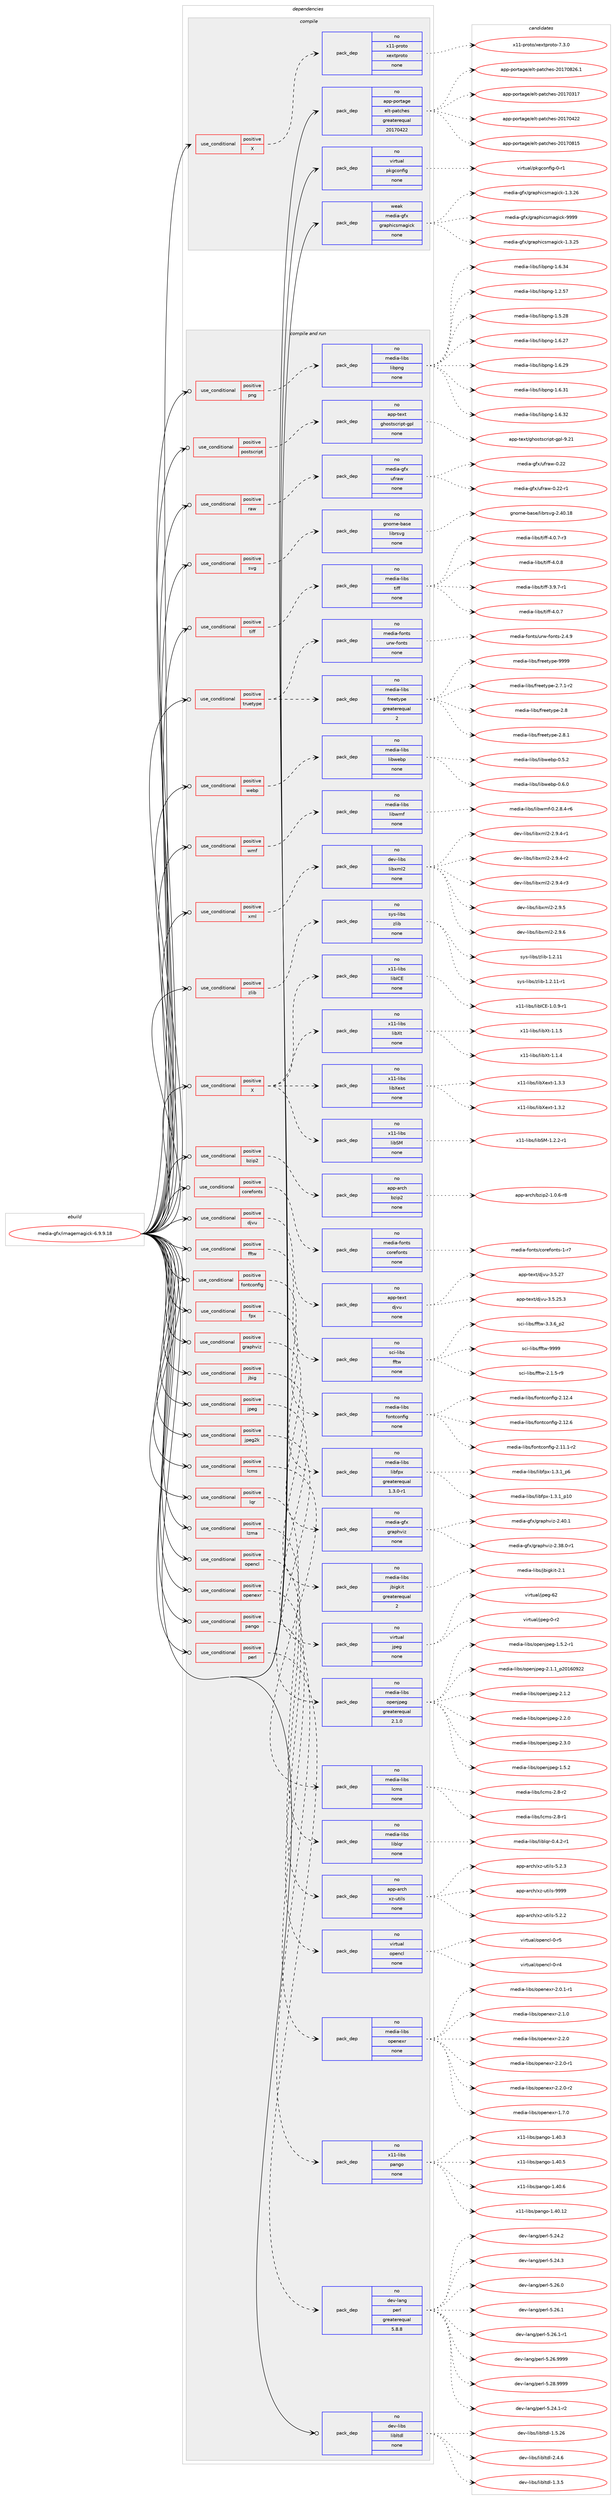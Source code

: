 digraph prolog {

# *************
# Graph options
# *************

newrank=true;
concentrate=true;
compound=true;
graph [rankdir=LR,fontname=Helvetica,fontsize=10,ranksep=1.5];#, ranksep=2.5, nodesep=0.2];
edge  [arrowhead=vee];
node  [fontname=Helvetica,fontsize=10];

# **********
# The ebuild
# **********

subgraph cluster_leftcol {
color=gray;
rank=same;
label=<<i>ebuild</i>>;
id [label="media-gfx/imagemagick-6.9.9.18", color=red, width=4, href="../media-gfx/imagemagick-6.9.9.18.svg"];
}

# ****************
# The dependencies
# ****************

subgraph cluster_midcol {
color=gray;
label=<<i>dependencies</i>>;
subgraph cluster_compile {
fillcolor="#eeeeee";
style=filled;
label=<<i>compile</i>>;
subgraph cond87747 {
dependency354787 [label=<<TABLE BORDER="0" CELLBORDER="1" CELLSPACING="0" CELLPADDING="4"><TR><TD ROWSPAN="3" CELLPADDING="10">use_conditional</TD></TR><TR><TD>positive</TD></TR><TR><TD>X</TD></TR></TABLE>>, shape=none, color=red];
subgraph pack261643 {
dependency354788 [label=<<TABLE BORDER="0" CELLBORDER="1" CELLSPACING="0" CELLPADDING="4" WIDTH="220"><TR><TD ROWSPAN="6" CELLPADDING="30">pack_dep</TD></TR><TR><TD WIDTH="110">no</TD></TR><TR><TD>x11-proto</TD></TR><TR><TD>xextproto</TD></TR><TR><TD>none</TD></TR><TR><TD></TD></TR></TABLE>>, shape=none, color=blue];
}
dependency354787:e -> dependency354788:w [weight=20,style="dashed",arrowhead="vee"];
}
id:e -> dependency354787:w [weight=20,style="solid",arrowhead="vee"];
subgraph pack261644 {
dependency354789 [label=<<TABLE BORDER="0" CELLBORDER="1" CELLSPACING="0" CELLPADDING="4" WIDTH="220"><TR><TD ROWSPAN="6" CELLPADDING="30">pack_dep</TD></TR><TR><TD WIDTH="110">no</TD></TR><TR><TD>app-portage</TD></TR><TR><TD>elt-patches</TD></TR><TR><TD>greaterequal</TD></TR><TR><TD>20170422</TD></TR></TABLE>>, shape=none, color=blue];
}
id:e -> dependency354789:w [weight=20,style="solid",arrowhead="vee"];
subgraph pack261645 {
dependency354790 [label=<<TABLE BORDER="0" CELLBORDER="1" CELLSPACING="0" CELLPADDING="4" WIDTH="220"><TR><TD ROWSPAN="6" CELLPADDING="30">pack_dep</TD></TR><TR><TD WIDTH="110">no</TD></TR><TR><TD>virtual</TD></TR><TR><TD>pkgconfig</TD></TR><TR><TD>none</TD></TR><TR><TD></TD></TR></TABLE>>, shape=none, color=blue];
}
id:e -> dependency354790:w [weight=20,style="solid",arrowhead="vee"];
subgraph pack261646 {
dependency354791 [label=<<TABLE BORDER="0" CELLBORDER="1" CELLSPACING="0" CELLPADDING="4" WIDTH="220"><TR><TD ROWSPAN="6" CELLPADDING="30">pack_dep</TD></TR><TR><TD WIDTH="110">weak</TD></TR><TR><TD>media-gfx</TD></TR><TR><TD>graphicsmagick</TD></TR><TR><TD>none</TD></TR><TR><TD></TD></TR></TABLE>>, shape=none, color=blue];
}
id:e -> dependency354791:w [weight=20,style="solid",arrowhead="vee"];
}
subgraph cluster_compileandrun {
fillcolor="#eeeeee";
style=filled;
label=<<i>compile and run</i>>;
subgraph cond87748 {
dependency354792 [label=<<TABLE BORDER="0" CELLBORDER="1" CELLSPACING="0" CELLPADDING="4"><TR><TD ROWSPAN="3" CELLPADDING="10">use_conditional</TD></TR><TR><TD>positive</TD></TR><TR><TD>X</TD></TR></TABLE>>, shape=none, color=red];
subgraph pack261647 {
dependency354793 [label=<<TABLE BORDER="0" CELLBORDER="1" CELLSPACING="0" CELLPADDING="4" WIDTH="220"><TR><TD ROWSPAN="6" CELLPADDING="30">pack_dep</TD></TR><TR><TD WIDTH="110">no</TD></TR><TR><TD>x11-libs</TD></TR><TR><TD>libICE</TD></TR><TR><TD>none</TD></TR><TR><TD></TD></TR></TABLE>>, shape=none, color=blue];
}
dependency354792:e -> dependency354793:w [weight=20,style="dashed",arrowhead="vee"];
subgraph pack261648 {
dependency354794 [label=<<TABLE BORDER="0" CELLBORDER="1" CELLSPACING="0" CELLPADDING="4" WIDTH="220"><TR><TD ROWSPAN="6" CELLPADDING="30">pack_dep</TD></TR><TR><TD WIDTH="110">no</TD></TR><TR><TD>x11-libs</TD></TR><TR><TD>libSM</TD></TR><TR><TD>none</TD></TR><TR><TD></TD></TR></TABLE>>, shape=none, color=blue];
}
dependency354792:e -> dependency354794:w [weight=20,style="dashed",arrowhead="vee"];
subgraph pack261649 {
dependency354795 [label=<<TABLE BORDER="0" CELLBORDER="1" CELLSPACING="0" CELLPADDING="4" WIDTH="220"><TR><TD ROWSPAN="6" CELLPADDING="30">pack_dep</TD></TR><TR><TD WIDTH="110">no</TD></TR><TR><TD>x11-libs</TD></TR><TR><TD>libXext</TD></TR><TR><TD>none</TD></TR><TR><TD></TD></TR></TABLE>>, shape=none, color=blue];
}
dependency354792:e -> dependency354795:w [weight=20,style="dashed",arrowhead="vee"];
subgraph pack261650 {
dependency354796 [label=<<TABLE BORDER="0" CELLBORDER="1" CELLSPACING="0" CELLPADDING="4" WIDTH="220"><TR><TD ROWSPAN="6" CELLPADDING="30">pack_dep</TD></TR><TR><TD WIDTH="110">no</TD></TR><TR><TD>x11-libs</TD></TR><TR><TD>libXt</TD></TR><TR><TD>none</TD></TR><TR><TD></TD></TR></TABLE>>, shape=none, color=blue];
}
dependency354792:e -> dependency354796:w [weight=20,style="dashed",arrowhead="vee"];
}
id:e -> dependency354792:w [weight=20,style="solid",arrowhead="odotvee"];
subgraph cond87749 {
dependency354797 [label=<<TABLE BORDER="0" CELLBORDER="1" CELLSPACING="0" CELLPADDING="4"><TR><TD ROWSPAN="3" CELLPADDING="10">use_conditional</TD></TR><TR><TD>positive</TD></TR><TR><TD>bzip2</TD></TR></TABLE>>, shape=none, color=red];
subgraph pack261651 {
dependency354798 [label=<<TABLE BORDER="0" CELLBORDER="1" CELLSPACING="0" CELLPADDING="4" WIDTH="220"><TR><TD ROWSPAN="6" CELLPADDING="30">pack_dep</TD></TR><TR><TD WIDTH="110">no</TD></TR><TR><TD>app-arch</TD></TR><TR><TD>bzip2</TD></TR><TR><TD>none</TD></TR><TR><TD></TD></TR></TABLE>>, shape=none, color=blue];
}
dependency354797:e -> dependency354798:w [weight=20,style="dashed",arrowhead="vee"];
}
id:e -> dependency354797:w [weight=20,style="solid",arrowhead="odotvee"];
subgraph cond87750 {
dependency354799 [label=<<TABLE BORDER="0" CELLBORDER="1" CELLSPACING="0" CELLPADDING="4"><TR><TD ROWSPAN="3" CELLPADDING="10">use_conditional</TD></TR><TR><TD>positive</TD></TR><TR><TD>corefonts</TD></TR></TABLE>>, shape=none, color=red];
subgraph pack261652 {
dependency354800 [label=<<TABLE BORDER="0" CELLBORDER="1" CELLSPACING="0" CELLPADDING="4" WIDTH="220"><TR><TD ROWSPAN="6" CELLPADDING="30">pack_dep</TD></TR><TR><TD WIDTH="110">no</TD></TR><TR><TD>media-fonts</TD></TR><TR><TD>corefonts</TD></TR><TR><TD>none</TD></TR><TR><TD></TD></TR></TABLE>>, shape=none, color=blue];
}
dependency354799:e -> dependency354800:w [weight=20,style="dashed",arrowhead="vee"];
}
id:e -> dependency354799:w [weight=20,style="solid",arrowhead="odotvee"];
subgraph cond87751 {
dependency354801 [label=<<TABLE BORDER="0" CELLBORDER="1" CELLSPACING="0" CELLPADDING="4"><TR><TD ROWSPAN="3" CELLPADDING="10">use_conditional</TD></TR><TR><TD>positive</TD></TR><TR><TD>djvu</TD></TR></TABLE>>, shape=none, color=red];
subgraph pack261653 {
dependency354802 [label=<<TABLE BORDER="0" CELLBORDER="1" CELLSPACING="0" CELLPADDING="4" WIDTH="220"><TR><TD ROWSPAN="6" CELLPADDING="30">pack_dep</TD></TR><TR><TD WIDTH="110">no</TD></TR><TR><TD>app-text</TD></TR><TR><TD>djvu</TD></TR><TR><TD>none</TD></TR><TR><TD></TD></TR></TABLE>>, shape=none, color=blue];
}
dependency354801:e -> dependency354802:w [weight=20,style="dashed",arrowhead="vee"];
}
id:e -> dependency354801:w [weight=20,style="solid",arrowhead="odotvee"];
subgraph cond87752 {
dependency354803 [label=<<TABLE BORDER="0" CELLBORDER="1" CELLSPACING="0" CELLPADDING="4"><TR><TD ROWSPAN="3" CELLPADDING="10">use_conditional</TD></TR><TR><TD>positive</TD></TR><TR><TD>fftw</TD></TR></TABLE>>, shape=none, color=red];
subgraph pack261654 {
dependency354804 [label=<<TABLE BORDER="0" CELLBORDER="1" CELLSPACING="0" CELLPADDING="4" WIDTH="220"><TR><TD ROWSPAN="6" CELLPADDING="30">pack_dep</TD></TR><TR><TD WIDTH="110">no</TD></TR><TR><TD>sci-libs</TD></TR><TR><TD>fftw</TD></TR><TR><TD>none</TD></TR><TR><TD></TD></TR></TABLE>>, shape=none, color=blue];
}
dependency354803:e -> dependency354804:w [weight=20,style="dashed",arrowhead="vee"];
}
id:e -> dependency354803:w [weight=20,style="solid",arrowhead="odotvee"];
subgraph cond87753 {
dependency354805 [label=<<TABLE BORDER="0" CELLBORDER="1" CELLSPACING="0" CELLPADDING="4"><TR><TD ROWSPAN="3" CELLPADDING="10">use_conditional</TD></TR><TR><TD>positive</TD></TR><TR><TD>fontconfig</TD></TR></TABLE>>, shape=none, color=red];
subgraph pack261655 {
dependency354806 [label=<<TABLE BORDER="0" CELLBORDER="1" CELLSPACING="0" CELLPADDING="4" WIDTH="220"><TR><TD ROWSPAN="6" CELLPADDING="30">pack_dep</TD></TR><TR><TD WIDTH="110">no</TD></TR><TR><TD>media-libs</TD></TR><TR><TD>fontconfig</TD></TR><TR><TD>none</TD></TR><TR><TD></TD></TR></TABLE>>, shape=none, color=blue];
}
dependency354805:e -> dependency354806:w [weight=20,style="dashed",arrowhead="vee"];
}
id:e -> dependency354805:w [weight=20,style="solid",arrowhead="odotvee"];
subgraph cond87754 {
dependency354807 [label=<<TABLE BORDER="0" CELLBORDER="1" CELLSPACING="0" CELLPADDING="4"><TR><TD ROWSPAN="3" CELLPADDING="10">use_conditional</TD></TR><TR><TD>positive</TD></TR><TR><TD>fpx</TD></TR></TABLE>>, shape=none, color=red];
subgraph pack261656 {
dependency354808 [label=<<TABLE BORDER="0" CELLBORDER="1" CELLSPACING="0" CELLPADDING="4" WIDTH="220"><TR><TD ROWSPAN="6" CELLPADDING="30">pack_dep</TD></TR><TR><TD WIDTH="110">no</TD></TR><TR><TD>media-libs</TD></TR><TR><TD>libfpx</TD></TR><TR><TD>greaterequal</TD></TR><TR><TD>1.3.0-r1</TD></TR></TABLE>>, shape=none, color=blue];
}
dependency354807:e -> dependency354808:w [weight=20,style="dashed",arrowhead="vee"];
}
id:e -> dependency354807:w [weight=20,style="solid",arrowhead="odotvee"];
subgraph cond87755 {
dependency354809 [label=<<TABLE BORDER="0" CELLBORDER="1" CELLSPACING="0" CELLPADDING="4"><TR><TD ROWSPAN="3" CELLPADDING="10">use_conditional</TD></TR><TR><TD>positive</TD></TR><TR><TD>graphviz</TD></TR></TABLE>>, shape=none, color=red];
subgraph pack261657 {
dependency354810 [label=<<TABLE BORDER="0" CELLBORDER="1" CELLSPACING="0" CELLPADDING="4" WIDTH="220"><TR><TD ROWSPAN="6" CELLPADDING="30">pack_dep</TD></TR><TR><TD WIDTH="110">no</TD></TR><TR><TD>media-gfx</TD></TR><TR><TD>graphviz</TD></TR><TR><TD>none</TD></TR><TR><TD></TD></TR></TABLE>>, shape=none, color=blue];
}
dependency354809:e -> dependency354810:w [weight=20,style="dashed",arrowhead="vee"];
}
id:e -> dependency354809:w [weight=20,style="solid",arrowhead="odotvee"];
subgraph cond87756 {
dependency354811 [label=<<TABLE BORDER="0" CELLBORDER="1" CELLSPACING="0" CELLPADDING="4"><TR><TD ROWSPAN="3" CELLPADDING="10">use_conditional</TD></TR><TR><TD>positive</TD></TR><TR><TD>jbig</TD></TR></TABLE>>, shape=none, color=red];
subgraph pack261658 {
dependency354812 [label=<<TABLE BORDER="0" CELLBORDER="1" CELLSPACING="0" CELLPADDING="4" WIDTH="220"><TR><TD ROWSPAN="6" CELLPADDING="30">pack_dep</TD></TR><TR><TD WIDTH="110">no</TD></TR><TR><TD>media-libs</TD></TR><TR><TD>jbigkit</TD></TR><TR><TD>greaterequal</TD></TR><TR><TD>2</TD></TR></TABLE>>, shape=none, color=blue];
}
dependency354811:e -> dependency354812:w [weight=20,style="dashed",arrowhead="vee"];
}
id:e -> dependency354811:w [weight=20,style="solid",arrowhead="odotvee"];
subgraph cond87757 {
dependency354813 [label=<<TABLE BORDER="0" CELLBORDER="1" CELLSPACING="0" CELLPADDING="4"><TR><TD ROWSPAN="3" CELLPADDING="10">use_conditional</TD></TR><TR><TD>positive</TD></TR><TR><TD>jpeg</TD></TR></TABLE>>, shape=none, color=red];
subgraph pack261659 {
dependency354814 [label=<<TABLE BORDER="0" CELLBORDER="1" CELLSPACING="0" CELLPADDING="4" WIDTH="220"><TR><TD ROWSPAN="6" CELLPADDING="30">pack_dep</TD></TR><TR><TD WIDTH="110">no</TD></TR><TR><TD>virtual</TD></TR><TR><TD>jpeg</TD></TR><TR><TD>none</TD></TR><TR><TD></TD></TR></TABLE>>, shape=none, color=blue];
}
dependency354813:e -> dependency354814:w [weight=20,style="dashed",arrowhead="vee"];
}
id:e -> dependency354813:w [weight=20,style="solid",arrowhead="odotvee"];
subgraph cond87758 {
dependency354815 [label=<<TABLE BORDER="0" CELLBORDER="1" CELLSPACING="0" CELLPADDING="4"><TR><TD ROWSPAN="3" CELLPADDING="10">use_conditional</TD></TR><TR><TD>positive</TD></TR><TR><TD>jpeg2k</TD></TR></TABLE>>, shape=none, color=red];
subgraph pack261660 {
dependency354816 [label=<<TABLE BORDER="0" CELLBORDER="1" CELLSPACING="0" CELLPADDING="4" WIDTH="220"><TR><TD ROWSPAN="6" CELLPADDING="30">pack_dep</TD></TR><TR><TD WIDTH="110">no</TD></TR><TR><TD>media-libs</TD></TR><TR><TD>openjpeg</TD></TR><TR><TD>greaterequal</TD></TR><TR><TD>2.1.0</TD></TR></TABLE>>, shape=none, color=blue];
}
dependency354815:e -> dependency354816:w [weight=20,style="dashed",arrowhead="vee"];
}
id:e -> dependency354815:w [weight=20,style="solid",arrowhead="odotvee"];
subgraph cond87759 {
dependency354817 [label=<<TABLE BORDER="0" CELLBORDER="1" CELLSPACING="0" CELLPADDING="4"><TR><TD ROWSPAN="3" CELLPADDING="10">use_conditional</TD></TR><TR><TD>positive</TD></TR><TR><TD>lcms</TD></TR></TABLE>>, shape=none, color=red];
subgraph pack261661 {
dependency354818 [label=<<TABLE BORDER="0" CELLBORDER="1" CELLSPACING="0" CELLPADDING="4" WIDTH="220"><TR><TD ROWSPAN="6" CELLPADDING="30">pack_dep</TD></TR><TR><TD WIDTH="110">no</TD></TR><TR><TD>media-libs</TD></TR><TR><TD>lcms</TD></TR><TR><TD>none</TD></TR><TR><TD></TD></TR></TABLE>>, shape=none, color=blue];
}
dependency354817:e -> dependency354818:w [weight=20,style="dashed",arrowhead="vee"];
}
id:e -> dependency354817:w [weight=20,style="solid",arrowhead="odotvee"];
subgraph cond87760 {
dependency354819 [label=<<TABLE BORDER="0" CELLBORDER="1" CELLSPACING="0" CELLPADDING="4"><TR><TD ROWSPAN="3" CELLPADDING="10">use_conditional</TD></TR><TR><TD>positive</TD></TR><TR><TD>lqr</TD></TR></TABLE>>, shape=none, color=red];
subgraph pack261662 {
dependency354820 [label=<<TABLE BORDER="0" CELLBORDER="1" CELLSPACING="0" CELLPADDING="4" WIDTH="220"><TR><TD ROWSPAN="6" CELLPADDING="30">pack_dep</TD></TR><TR><TD WIDTH="110">no</TD></TR><TR><TD>media-libs</TD></TR><TR><TD>liblqr</TD></TR><TR><TD>none</TD></TR><TR><TD></TD></TR></TABLE>>, shape=none, color=blue];
}
dependency354819:e -> dependency354820:w [weight=20,style="dashed",arrowhead="vee"];
}
id:e -> dependency354819:w [weight=20,style="solid",arrowhead="odotvee"];
subgraph cond87761 {
dependency354821 [label=<<TABLE BORDER="0" CELLBORDER="1" CELLSPACING="0" CELLPADDING="4"><TR><TD ROWSPAN="3" CELLPADDING="10">use_conditional</TD></TR><TR><TD>positive</TD></TR><TR><TD>lzma</TD></TR></TABLE>>, shape=none, color=red];
subgraph pack261663 {
dependency354822 [label=<<TABLE BORDER="0" CELLBORDER="1" CELLSPACING="0" CELLPADDING="4" WIDTH="220"><TR><TD ROWSPAN="6" CELLPADDING="30">pack_dep</TD></TR><TR><TD WIDTH="110">no</TD></TR><TR><TD>app-arch</TD></TR><TR><TD>xz-utils</TD></TR><TR><TD>none</TD></TR><TR><TD></TD></TR></TABLE>>, shape=none, color=blue];
}
dependency354821:e -> dependency354822:w [weight=20,style="dashed",arrowhead="vee"];
}
id:e -> dependency354821:w [weight=20,style="solid",arrowhead="odotvee"];
subgraph cond87762 {
dependency354823 [label=<<TABLE BORDER="0" CELLBORDER="1" CELLSPACING="0" CELLPADDING="4"><TR><TD ROWSPAN="3" CELLPADDING="10">use_conditional</TD></TR><TR><TD>positive</TD></TR><TR><TD>opencl</TD></TR></TABLE>>, shape=none, color=red];
subgraph pack261664 {
dependency354824 [label=<<TABLE BORDER="0" CELLBORDER="1" CELLSPACING="0" CELLPADDING="4" WIDTH="220"><TR><TD ROWSPAN="6" CELLPADDING="30">pack_dep</TD></TR><TR><TD WIDTH="110">no</TD></TR><TR><TD>virtual</TD></TR><TR><TD>opencl</TD></TR><TR><TD>none</TD></TR><TR><TD></TD></TR></TABLE>>, shape=none, color=blue];
}
dependency354823:e -> dependency354824:w [weight=20,style="dashed",arrowhead="vee"];
}
id:e -> dependency354823:w [weight=20,style="solid",arrowhead="odotvee"];
subgraph cond87763 {
dependency354825 [label=<<TABLE BORDER="0" CELLBORDER="1" CELLSPACING="0" CELLPADDING="4"><TR><TD ROWSPAN="3" CELLPADDING="10">use_conditional</TD></TR><TR><TD>positive</TD></TR><TR><TD>openexr</TD></TR></TABLE>>, shape=none, color=red];
subgraph pack261665 {
dependency354826 [label=<<TABLE BORDER="0" CELLBORDER="1" CELLSPACING="0" CELLPADDING="4" WIDTH="220"><TR><TD ROWSPAN="6" CELLPADDING="30">pack_dep</TD></TR><TR><TD WIDTH="110">no</TD></TR><TR><TD>media-libs</TD></TR><TR><TD>openexr</TD></TR><TR><TD>none</TD></TR><TR><TD></TD></TR></TABLE>>, shape=none, color=blue];
}
dependency354825:e -> dependency354826:w [weight=20,style="dashed",arrowhead="vee"];
}
id:e -> dependency354825:w [weight=20,style="solid",arrowhead="odotvee"];
subgraph cond87764 {
dependency354827 [label=<<TABLE BORDER="0" CELLBORDER="1" CELLSPACING="0" CELLPADDING="4"><TR><TD ROWSPAN="3" CELLPADDING="10">use_conditional</TD></TR><TR><TD>positive</TD></TR><TR><TD>pango</TD></TR></TABLE>>, shape=none, color=red];
subgraph pack261666 {
dependency354828 [label=<<TABLE BORDER="0" CELLBORDER="1" CELLSPACING="0" CELLPADDING="4" WIDTH="220"><TR><TD ROWSPAN="6" CELLPADDING="30">pack_dep</TD></TR><TR><TD WIDTH="110">no</TD></TR><TR><TD>x11-libs</TD></TR><TR><TD>pango</TD></TR><TR><TD>none</TD></TR><TR><TD></TD></TR></TABLE>>, shape=none, color=blue];
}
dependency354827:e -> dependency354828:w [weight=20,style="dashed",arrowhead="vee"];
}
id:e -> dependency354827:w [weight=20,style="solid",arrowhead="odotvee"];
subgraph cond87765 {
dependency354829 [label=<<TABLE BORDER="0" CELLBORDER="1" CELLSPACING="0" CELLPADDING="4"><TR><TD ROWSPAN="3" CELLPADDING="10">use_conditional</TD></TR><TR><TD>positive</TD></TR><TR><TD>perl</TD></TR></TABLE>>, shape=none, color=red];
subgraph pack261667 {
dependency354830 [label=<<TABLE BORDER="0" CELLBORDER="1" CELLSPACING="0" CELLPADDING="4" WIDTH="220"><TR><TD ROWSPAN="6" CELLPADDING="30">pack_dep</TD></TR><TR><TD WIDTH="110">no</TD></TR><TR><TD>dev-lang</TD></TR><TR><TD>perl</TD></TR><TR><TD>greaterequal</TD></TR><TR><TD>5.8.8</TD></TR></TABLE>>, shape=none, color=blue];
}
dependency354829:e -> dependency354830:w [weight=20,style="dashed",arrowhead="vee"];
}
id:e -> dependency354829:w [weight=20,style="solid",arrowhead="odotvee"];
subgraph cond87766 {
dependency354831 [label=<<TABLE BORDER="0" CELLBORDER="1" CELLSPACING="0" CELLPADDING="4"><TR><TD ROWSPAN="3" CELLPADDING="10">use_conditional</TD></TR><TR><TD>positive</TD></TR><TR><TD>png</TD></TR></TABLE>>, shape=none, color=red];
subgraph pack261668 {
dependency354832 [label=<<TABLE BORDER="0" CELLBORDER="1" CELLSPACING="0" CELLPADDING="4" WIDTH="220"><TR><TD ROWSPAN="6" CELLPADDING="30">pack_dep</TD></TR><TR><TD WIDTH="110">no</TD></TR><TR><TD>media-libs</TD></TR><TR><TD>libpng</TD></TR><TR><TD>none</TD></TR><TR><TD></TD></TR></TABLE>>, shape=none, color=blue];
}
dependency354831:e -> dependency354832:w [weight=20,style="dashed",arrowhead="vee"];
}
id:e -> dependency354831:w [weight=20,style="solid",arrowhead="odotvee"];
subgraph cond87767 {
dependency354833 [label=<<TABLE BORDER="0" CELLBORDER="1" CELLSPACING="0" CELLPADDING="4"><TR><TD ROWSPAN="3" CELLPADDING="10">use_conditional</TD></TR><TR><TD>positive</TD></TR><TR><TD>postscript</TD></TR></TABLE>>, shape=none, color=red];
subgraph pack261669 {
dependency354834 [label=<<TABLE BORDER="0" CELLBORDER="1" CELLSPACING="0" CELLPADDING="4" WIDTH="220"><TR><TD ROWSPAN="6" CELLPADDING="30">pack_dep</TD></TR><TR><TD WIDTH="110">no</TD></TR><TR><TD>app-text</TD></TR><TR><TD>ghostscript-gpl</TD></TR><TR><TD>none</TD></TR><TR><TD></TD></TR></TABLE>>, shape=none, color=blue];
}
dependency354833:e -> dependency354834:w [weight=20,style="dashed",arrowhead="vee"];
}
id:e -> dependency354833:w [weight=20,style="solid",arrowhead="odotvee"];
subgraph cond87768 {
dependency354835 [label=<<TABLE BORDER="0" CELLBORDER="1" CELLSPACING="0" CELLPADDING="4"><TR><TD ROWSPAN="3" CELLPADDING="10">use_conditional</TD></TR><TR><TD>positive</TD></TR><TR><TD>raw</TD></TR></TABLE>>, shape=none, color=red];
subgraph pack261670 {
dependency354836 [label=<<TABLE BORDER="0" CELLBORDER="1" CELLSPACING="0" CELLPADDING="4" WIDTH="220"><TR><TD ROWSPAN="6" CELLPADDING="30">pack_dep</TD></TR><TR><TD WIDTH="110">no</TD></TR><TR><TD>media-gfx</TD></TR><TR><TD>ufraw</TD></TR><TR><TD>none</TD></TR><TR><TD></TD></TR></TABLE>>, shape=none, color=blue];
}
dependency354835:e -> dependency354836:w [weight=20,style="dashed",arrowhead="vee"];
}
id:e -> dependency354835:w [weight=20,style="solid",arrowhead="odotvee"];
subgraph cond87769 {
dependency354837 [label=<<TABLE BORDER="0" CELLBORDER="1" CELLSPACING="0" CELLPADDING="4"><TR><TD ROWSPAN="3" CELLPADDING="10">use_conditional</TD></TR><TR><TD>positive</TD></TR><TR><TD>svg</TD></TR></TABLE>>, shape=none, color=red];
subgraph pack261671 {
dependency354838 [label=<<TABLE BORDER="0" CELLBORDER="1" CELLSPACING="0" CELLPADDING="4" WIDTH="220"><TR><TD ROWSPAN="6" CELLPADDING="30">pack_dep</TD></TR><TR><TD WIDTH="110">no</TD></TR><TR><TD>gnome-base</TD></TR><TR><TD>librsvg</TD></TR><TR><TD>none</TD></TR><TR><TD></TD></TR></TABLE>>, shape=none, color=blue];
}
dependency354837:e -> dependency354838:w [weight=20,style="dashed",arrowhead="vee"];
}
id:e -> dependency354837:w [weight=20,style="solid",arrowhead="odotvee"];
subgraph cond87770 {
dependency354839 [label=<<TABLE BORDER="0" CELLBORDER="1" CELLSPACING="0" CELLPADDING="4"><TR><TD ROWSPAN="3" CELLPADDING="10">use_conditional</TD></TR><TR><TD>positive</TD></TR><TR><TD>tiff</TD></TR></TABLE>>, shape=none, color=red];
subgraph pack261672 {
dependency354840 [label=<<TABLE BORDER="0" CELLBORDER="1" CELLSPACING="0" CELLPADDING="4" WIDTH="220"><TR><TD ROWSPAN="6" CELLPADDING="30">pack_dep</TD></TR><TR><TD WIDTH="110">no</TD></TR><TR><TD>media-libs</TD></TR><TR><TD>tiff</TD></TR><TR><TD>none</TD></TR><TR><TD></TD></TR></TABLE>>, shape=none, color=blue];
}
dependency354839:e -> dependency354840:w [weight=20,style="dashed",arrowhead="vee"];
}
id:e -> dependency354839:w [weight=20,style="solid",arrowhead="odotvee"];
subgraph cond87771 {
dependency354841 [label=<<TABLE BORDER="0" CELLBORDER="1" CELLSPACING="0" CELLPADDING="4"><TR><TD ROWSPAN="3" CELLPADDING="10">use_conditional</TD></TR><TR><TD>positive</TD></TR><TR><TD>truetype</TD></TR></TABLE>>, shape=none, color=red];
subgraph pack261673 {
dependency354842 [label=<<TABLE BORDER="0" CELLBORDER="1" CELLSPACING="0" CELLPADDING="4" WIDTH="220"><TR><TD ROWSPAN="6" CELLPADDING="30">pack_dep</TD></TR><TR><TD WIDTH="110">no</TD></TR><TR><TD>media-fonts</TD></TR><TR><TD>urw-fonts</TD></TR><TR><TD>none</TD></TR><TR><TD></TD></TR></TABLE>>, shape=none, color=blue];
}
dependency354841:e -> dependency354842:w [weight=20,style="dashed",arrowhead="vee"];
subgraph pack261674 {
dependency354843 [label=<<TABLE BORDER="0" CELLBORDER="1" CELLSPACING="0" CELLPADDING="4" WIDTH="220"><TR><TD ROWSPAN="6" CELLPADDING="30">pack_dep</TD></TR><TR><TD WIDTH="110">no</TD></TR><TR><TD>media-libs</TD></TR><TR><TD>freetype</TD></TR><TR><TD>greaterequal</TD></TR><TR><TD>2</TD></TR></TABLE>>, shape=none, color=blue];
}
dependency354841:e -> dependency354843:w [weight=20,style="dashed",arrowhead="vee"];
}
id:e -> dependency354841:w [weight=20,style="solid",arrowhead="odotvee"];
subgraph cond87772 {
dependency354844 [label=<<TABLE BORDER="0" CELLBORDER="1" CELLSPACING="0" CELLPADDING="4"><TR><TD ROWSPAN="3" CELLPADDING="10">use_conditional</TD></TR><TR><TD>positive</TD></TR><TR><TD>webp</TD></TR></TABLE>>, shape=none, color=red];
subgraph pack261675 {
dependency354845 [label=<<TABLE BORDER="0" CELLBORDER="1" CELLSPACING="0" CELLPADDING="4" WIDTH="220"><TR><TD ROWSPAN="6" CELLPADDING="30">pack_dep</TD></TR><TR><TD WIDTH="110">no</TD></TR><TR><TD>media-libs</TD></TR><TR><TD>libwebp</TD></TR><TR><TD>none</TD></TR><TR><TD></TD></TR></TABLE>>, shape=none, color=blue];
}
dependency354844:e -> dependency354845:w [weight=20,style="dashed",arrowhead="vee"];
}
id:e -> dependency354844:w [weight=20,style="solid",arrowhead="odotvee"];
subgraph cond87773 {
dependency354846 [label=<<TABLE BORDER="0" CELLBORDER="1" CELLSPACING="0" CELLPADDING="4"><TR><TD ROWSPAN="3" CELLPADDING="10">use_conditional</TD></TR><TR><TD>positive</TD></TR><TR><TD>wmf</TD></TR></TABLE>>, shape=none, color=red];
subgraph pack261676 {
dependency354847 [label=<<TABLE BORDER="0" CELLBORDER="1" CELLSPACING="0" CELLPADDING="4" WIDTH="220"><TR><TD ROWSPAN="6" CELLPADDING="30">pack_dep</TD></TR><TR><TD WIDTH="110">no</TD></TR><TR><TD>media-libs</TD></TR><TR><TD>libwmf</TD></TR><TR><TD>none</TD></TR><TR><TD></TD></TR></TABLE>>, shape=none, color=blue];
}
dependency354846:e -> dependency354847:w [weight=20,style="dashed",arrowhead="vee"];
}
id:e -> dependency354846:w [weight=20,style="solid",arrowhead="odotvee"];
subgraph cond87774 {
dependency354848 [label=<<TABLE BORDER="0" CELLBORDER="1" CELLSPACING="0" CELLPADDING="4"><TR><TD ROWSPAN="3" CELLPADDING="10">use_conditional</TD></TR><TR><TD>positive</TD></TR><TR><TD>xml</TD></TR></TABLE>>, shape=none, color=red];
subgraph pack261677 {
dependency354849 [label=<<TABLE BORDER="0" CELLBORDER="1" CELLSPACING="0" CELLPADDING="4" WIDTH="220"><TR><TD ROWSPAN="6" CELLPADDING="30">pack_dep</TD></TR><TR><TD WIDTH="110">no</TD></TR><TR><TD>dev-libs</TD></TR><TR><TD>libxml2</TD></TR><TR><TD>none</TD></TR><TR><TD></TD></TR></TABLE>>, shape=none, color=blue];
}
dependency354848:e -> dependency354849:w [weight=20,style="dashed",arrowhead="vee"];
}
id:e -> dependency354848:w [weight=20,style="solid",arrowhead="odotvee"];
subgraph cond87775 {
dependency354850 [label=<<TABLE BORDER="0" CELLBORDER="1" CELLSPACING="0" CELLPADDING="4"><TR><TD ROWSPAN="3" CELLPADDING="10">use_conditional</TD></TR><TR><TD>positive</TD></TR><TR><TD>zlib</TD></TR></TABLE>>, shape=none, color=red];
subgraph pack261678 {
dependency354851 [label=<<TABLE BORDER="0" CELLBORDER="1" CELLSPACING="0" CELLPADDING="4" WIDTH="220"><TR><TD ROWSPAN="6" CELLPADDING="30">pack_dep</TD></TR><TR><TD WIDTH="110">no</TD></TR><TR><TD>sys-libs</TD></TR><TR><TD>zlib</TD></TR><TR><TD>none</TD></TR><TR><TD></TD></TR></TABLE>>, shape=none, color=blue];
}
dependency354850:e -> dependency354851:w [weight=20,style="dashed",arrowhead="vee"];
}
id:e -> dependency354850:w [weight=20,style="solid",arrowhead="odotvee"];
subgraph pack261679 {
dependency354852 [label=<<TABLE BORDER="0" CELLBORDER="1" CELLSPACING="0" CELLPADDING="4" WIDTH="220"><TR><TD ROWSPAN="6" CELLPADDING="30">pack_dep</TD></TR><TR><TD WIDTH="110">no</TD></TR><TR><TD>dev-libs</TD></TR><TR><TD>libltdl</TD></TR><TR><TD>none</TD></TR><TR><TD></TD></TR></TABLE>>, shape=none, color=blue];
}
id:e -> dependency354852:w [weight=20,style="solid",arrowhead="odotvee"];
}
subgraph cluster_run {
fillcolor="#eeeeee";
style=filled;
label=<<i>run</i>>;
}
}

# **************
# The candidates
# **************

subgraph cluster_choices {
rank=same;
color=gray;
label=<<i>candidates</i>>;

subgraph choice261643 {
color=black;
nodesep=1;
choice12049494511211411111611147120101120116112114111116111455546514648 [label="x11-proto/xextproto-7.3.0", color=red, width=4,href="../x11-proto/xextproto-7.3.0.svg"];
dependency354788:e -> choice12049494511211411111611147120101120116112114111116111455546514648:w [style=dotted,weight="100"];
}
subgraph choice261644 {
color=black;
nodesep=1;
choice97112112451121111141169710310147101108116451129711699104101115455048495548514955 [label="app-portage/elt-patches-20170317", color=red, width=4,href="../app-portage/elt-patches-20170317.svg"];
choice97112112451121111141169710310147101108116451129711699104101115455048495548525050 [label="app-portage/elt-patches-20170422", color=red, width=4,href="../app-portage/elt-patches-20170422.svg"];
choice97112112451121111141169710310147101108116451129711699104101115455048495548564953 [label="app-portage/elt-patches-20170815", color=red, width=4,href="../app-portage/elt-patches-20170815.svg"];
choice971121124511211111411697103101471011081164511297116991041011154550484955485650544649 [label="app-portage/elt-patches-20170826.1", color=red, width=4,href="../app-portage/elt-patches-20170826.1.svg"];
dependency354789:e -> choice97112112451121111141169710310147101108116451129711699104101115455048495548514955:w [style=dotted,weight="100"];
dependency354789:e -> choice97112112451121111141169710310147101108116451129711699104101115455048495548525050:w [style=dotted,weight="100"];
dependency354789:e -> choice97112112451121111141169710310147101108116451129711699104101115455048495548564953:w [style=dotted,weight="100"];
dependency354789:e -> choice971121124511211111411697103101471011081164511297116991041011154550484955485650544649:w [style=dotted,weight="100"];
}
subgraph choice261645 {
color=black;
nodesep=1;
choice11810511411611797108471121071039911111010210510345484511449 [label="virtual/pkgconfig-0-r1", color=red, width=4,href="../virtual/pkgconfig-0-r1.svg"];
dependency354790:e -> choice11810511411611797108471121071039911111010210510345484511449:w [style=dotted,weight="100"];
}
subgraph choice261646 {
color=black;
nodesep=1;
choice1091011001059745103102120471031149711210410599115109971031059910745494651465053 [label="media-gfx/graphicsmagick-1.3.25", color=red, width=4,href="../media-gfx/graphicsmagick-1.3.25.svg"];
choice1091011001059745103102120471031149711210410599115109971031059910745494651465054 [label="media-gfx/graphicsmagick-1.3.26", color=red, width=4,href="../media-gfx/graphicsmagick-1.3.26.svg"];
choice109101100105974510310212047103114971121041059911510997103105991074557575757 [label="media-gfx/graphicsmagick-9999", color=red, width=4,href="../media-gfx/graphicsmagick-9999.svg"];
dependency354791:e -> choice1091011001059745103102120471031149711210410599115109971031059910745494651465053:w [style=dotted,weight="100"];
dependency354791:e -> choice1091011001059745103102120471031149711210410599115109971031059910745494651465054:w [style=dotted,weight="100"];
dependency354791:e -> choice109101100105974510310212047103114971121041059911510997103105991074557575757:w [style=dotted,weight="100"];
}
subgraph choice261647 {
color=black;
nodesep=1;
choice1204949451081059811547108105987367694549464846574511449 [label="x11-libs/libICE-1.0.9-r1", color=red, width=4,href="../x11-libs/libICE-1.0.9-r1.svg"];
dependency354793:e -> choice1204949451081059811547108105987367694549464846574511449:w [style=dotted,weight="100"];
}
subgraph choice261648 {
color=black;
nodesep=1;
choice12049494510810598115471081059883774549465046504511449 [label="x11-libs/libSM-1.2.2-r1", color=red, width=4,href="../x11-libs/libSM-1.2.2-r1.svg"];
dependency354794:e -> choice12049494510810598115471081059883774549465046504511449:w [style=dotted,weight="100"];
}
subgraph choice261649 {
color=black;
nodesep=1;
choice12049494510810598115471081059888101120116454946514650 [label="x11-libs/libXext-1.3.2", color=red, width=4,href="../x11-libs/libXext-1.3.2.svg"];
choice12049494510810598115471081059888101120116454946514651 [label="x11-libs/libXext-1.3.3", color=red, width=4,href="../x11-libs/libXext-1.3.3.svg"];
dependency354795:e -> choice12049494510810598115471081059888101120116454946514650:w [style=dotted,weight="100"];
dependency354795:e -> choice12049494510810598115471081059888101120116454946514651:w [style=dotted,weight="100"];
}
subgraph choice261650 {
color=black;
nodesep=1;
choice12049494510810598115471081059888116454946494652 [label="x11-libs/libXt-1.1.4", color=red, width=4,href="../x11-libs/libXt-1.1.4.svg"];
choice12049494510810598115471081059888116454946494653 [label="x11-libs/libXt-1.1.5", color=red, width=4,href="../x11-libs/libXt-1.1.5.svg"];
dependency354796:e -> choice12049494510810598115471081059888116454946494652:w [style=dotted,weight="100"];
dependency354796:e -> choice12049494510810598115471081059888116454946494653:w [style=dotted,weight="100"];
}
subgraph choice261651 {
color=black;
nodesep=1;
choice971121124597114991044798122105112504549464846544511456 [label="app-arch/bzip2-1.0.6-r8", color=red, width=4,href="../app-arch/bzip2-1.0.6-r8.svg"];
dependency354798:e -> choice971121124597114991044798122105112504549464846544511456:w [style=dotted,weight="100"];
}
subgraph choice261652 {
color=black;
nodesep=1;
choice1091011001059745102111110116115479911111410110211111011611545494511455 [label="media-fonts/corefonts-1-r7", color=red, width=4,href="../media-fonts/corefonts-1-r7.svg"];
dependency354800:e -> choice1091011001059745102111110116115479911111410110211111011611545494511455:w [style=dotted,weight="100"];
}
subgraph choice261653 {
color=black;
nodesep=1;
choice971121124511610112011647100106118117455146534650534651 [label="app-text/djvu-3.5.25.3", color=red, width=4,href="../app-text/djvu-3.5.25.3.svg"];
choice97112112451161011201164710010611811745514653465055 [label="app-text/djvu-3.5.27", color=red, width=4,href="../app-text/djvu-3.5.27.svg"];
dependency354802:e -> choice971121124511610112011647100106118117455146534650534651:w [style=dotted,weight="100"];
dependency354802:e -> choice97112112451161011201164710010611811745514653465055:w [style=dotted,weight="100"];
}
subgraph choice261654 {
color=black;
nodesep=1;
choice115991054510810598115471021021161194550464946534511457 [label="sci-libs/fftw-2.1.5-r9", color=red, width=4,href="../sci-libs/fftw-2.1.5-r9.svg"];
choice115991054510810598115471021021161194551465146549511250 [label="sci-libs/fftw-3.3.6_p2", color=red, width=4,href="../sci-libs/fftw-3.3.6_p2.svg"];
choice115991054510810598115471021021161194557575757 [label="sci-libs/fftw-9999", color=red, width=4,href="../sci-libs/fftw-9999.svg"];
dependency354804:e -> choice115991054510810598115471021021161194550464946534511457:w [style=dotted,weight="100"];
dependency354804:e -> choice115991054510810598115471021021161194551465146549511250:w [style=dotted,weight="100"];
dependency354804:e -> choice115991054510810598115471021021161194557575757:w [style=dotted,weight="100"];
}
subgraph choice261655 {
color=black;
nodesep=1;
choice1091011001059745108105981154710211111011699111110102105103455046494946494511450 [label="media-libs/fontconfig-2.11.1-r2", color=red, width=4,href="../media-libs/fontconfig-2.11.1-r2.svg"];
choice109101100105974510810598115471021111101169911111010210510345504649504652 [label="media-libs/fontconfig-2.12.4", color=red, width=4,href="../media-libs/fontconfig-2.12.4.svg"];
choice109101100105974510810598115471021111101169911111010210510345504649504654 [label="media-libs/fontconfig-2.12.6", color=red, width=4,href="../media-libs/fontconfig-2.12.6.svg"];
dependency354806:e -> choice1091011001059745108105981154710211111011699111110102105103455046494946494511450:w [style=dotted,weight="100"];
dependency354806:e -> choice109101100105974510810598115471021111101169911111010210510345504649504652:w [style=dotted,weight="100"];
dependency354806:e -> choice109101100105974510810598115471021111101169911111010210510345504649504654:w [style=dotted,weight="100"];
}
subgraph choice261656 {
color=black;
nodesep=1;
choice1091011001059745108105981154710810598102112120454946514649951124948 [label="media-libs/libfpx-1.3.1_p10", color=red, width=4,href="../media-libs/libfpx-1.3.1_p10.svg"];
choice10910110010597451081059811547108105981021121204549465146499511254 [label="media-libs/libfpx-1.3.1_p6", color=red, width=4,href="../media-libs/libfpx-1.3.1_p6.svg"];
dependency354808:e -> choice1091011001059745108105981154710810598102112120454946514649951124948:w [style=dotted,weight="100"];
dependency354808:e -> choice10910110010597451081059811547108105981021121204549465146499511254:w [style=dotted,weight="100"];
}
subgraph choice261657 {
color=black;
nodesep=1;
choice10910110010597451031021204710311497112104118105122455046515646484511449 [label="media-gfx/graphviz-2.38.0-r1", color=red, width=4,href="../media-gfx/graphviz-2.38.0-r1.svg"];
choice1091011001059745103102120471031149711210411810512245504652484649 [label="media-gfx/graphviz-2.40.1", color=red, width=4,href="../media-gfx/graphviz-2.40.1.svg"];
dependency354810:e -> choice10910110010597451031021204710311497112104118105122455046515646484511449:w [style=dotted,weight="100"];
dependency354810:e -> choice1091011001059745103102120471031149711210411810512245504652484649:w [style=dotted,weight="100"];
}
subgraph choice261658 {
color=black;
nodesep=1;
choice109101100105974510810598115471069810510310710511645504649 [label="media-libs/jbigkit-2.1", color=red, width=4,href="../media-libs/jbigkit-2.1.svg"];
dependency354812:e -> choice109101100105974510810598115471069810510310710511645504649:w [style=dotted,weight="100"];
}
subgraph choice261659 {
color=black;
nodesep=1;
choice118105114116117971084710611210110345484511450 [label="virtual/jpeg-0-r2", color=red, width=4,href="../virtual/jpeg-0-r2.svg"];
choice1181051141161179710847106112101103455450 [label="virtual/jpeg-62", color=red, width=4,href="../virtual/jpeg-62.svg"];
dependency354814:e -> choice118105114116117971084710611210110345484511450:w [style=dotted,weight="100"];
dependency354814:e -> choice1181051141161179710847106112101103455450:w [style=dotted,weight="100"];
}
subgraph choice261660 {
color=black;
nodesep=1;
choice10910110010597451081059811547111112101110106112101103454946534650 [label="media-libs/openjpeg-1.5.2", color=red, width=4,href="../media-libs/openjpeg-1.5.2.svg"];
choice109101100105974510810598115471111121011101061121011034549465346504511449 [label="media-libs/openjpeg-1.5.2-r1", color=red, width=4,href="../media-libs/openjpeg-1.5.2-r1.svg"];
choice10910110010597451081059811547111112101110106112101103455046494649951125048495448575050 [label="media-libs/openjpeg-2.1.1_p20160922", color=red, width=4,href="../media-libs/openjpeg-2.1.1_p20160922.svg"];
choice10910110010597451081059811547111112101110106112101103455046494650 [label="media-libs/openjpeg-2.1.2", color=red, width=4,href="../media-libs/openjpeg-2.1.2.svg"];
choice10910110010597451081059811547111112101110106112101103455046504648 [label="media-libs/openjpeg-2.2.0", color=red, width=4,href="../media-libs/openjpeg-2.2.0.svg"];
choice10910110010597451081059811547111112101110106112101103455046514648 [label="media-libs/openjpeg-2.3.0", color=red, width=4,href="../media-libs/openjpeg-2.3.0.svg"];
dependency354816:e -> choice10910110010597451081059811547111112101110106112101103454946534650:w [style=dotted,weight="100"];
dependency354816:e -> choice109101100105974510810598115471111121011101061121011034549465346504511449:w [style=dotted,weight="100"];
dependency354816:e -> choice10910110010597451081059811547111112101110106112101103455046494649951125048495448575050:w [style=dotted,weight="100"];
dependency354816:e -> choice10910110010597451081059811547111112101110106112101103455046494650:w [style=dotted,weight="100"];
dependency354816:e -> choice10910110010597451081059811547111112101110106112101103455046504648:w [style=dotted,weight="100"];
dependency354816:e -> choice10910110010597451081059811547111112101110106112101103455046514648:w [style=dotted,weight="100"];
}
subgraph choice261661 {
color=black;
nodesep=1;
choice1091011001059745108105981154710899109115455046564511449 [label="media-libs/lcms-2.8-r1", color=red, width=4,href="../media-libs/lcms-2.8-r1.svg"];
choice1091011001059745108105981154710899109115455046564511450 [label="media-libs/lcms-2.8-r2", color=red, width=4,href="../media-libs/lcms-2.8-r2.svg"];
dependency354818:e -> choice1091011001059745108105981154710899109115455046564511449:w [style=dotted,weight="100"];
dependency354818:e -> choice1091011001059745108105981154710899109115455046564511450:w [style=dotted,weight="100"];
}
subgraph choice261662 {
color=black;
nodesep=1;
choice10910110010597451081059811547108105981081131144548465246504511449 [label="media-libs/liblqr-0.4.2-r1", color=red, width=4,href="../media-libs/liblqr-0.4.2-r1.svg"];
dependency354820:e -> choice10910110010597451081059811547108105981081131144548465246504511449:w [style=dotted,weight="100"];
}
subgraph choice261663 {
color=black;
nodesep=1;
choice971121124597114991044712012245117116105108115455346504650 [label="app-arch/xz-utils-5.2.2", color=red, width=4,href="../app-arch/xz-utils-5.2.2.svg"];
choice971121124597114991044712012245117116105108115455346504651 [label="app-arch/xz-utils-5.2.3", color=red, width=4,href="../app-arch/xz-utils-5.2.3.svg"];
choice9711211245971149910447120122451171161051081154557575757 [label="app-arch/xz-utils-9999", color=red, width=4,href="../app-arch/xz-utils-9999.svg"];
dependency354822:e -> choice971121124597114991044712012245117116105108115455346504650:w [style=dotted,weight="100"];
dependency354822:e -> choice971121124597114991044712012245117116105108115455346504651:w [style=dotted,weight="100"];
dependency354822:e -> choice9711211245971149910447120122451171161051081154557575757:w [style=dotted,weight="100"];
}
subgraph choice261664 {
color=black;
nodesep=1;
choice11810511411611797108471111121011109910845484511452 [label="virtual/opencl-0-r4", color=red, width=4,href="../virtual/opencl-0-r4.svg"];
choice11810511411611797108471111121011109910845484511453 [label="virtual/opencl-0-r5", color=red, width=4,href="../virtual/opencl-0-r5.svg"];
dependency354824:e -> choice11810511411611797108471111121011109910845484511452:w [style=dotted,weight="100"];
dependency354824:e -> choice11810511411611797108471111121011109910845484511453:w [style=dotted,weight="100"];
}
subgraph choice261665 {
color=black;
nodesep=1;
choice10910110010597451081059811547111112101110101120114454946554648 [label="media-libs/openexr-1.7.0", color=red, width=4,href="../media-libs/openexr-1.7.0.svg"];
choice109101100105974510810598115471111121011101011201144550464846494511449 [label="media-libs/openexr-2.0.1-r1", color=red, width=4,href="../media-libs/openexr-2.0.1-r1.svg"];
choice10910110010597451081059811547111112101110101120114455046494648 [label="media-libs/openexr-2.1.0", color=red, width=4,href="../media-libs/openexr-2.1.0.svg"];
choice10910110010597451081059811547111112101110101120114455046504648 [label="media-libs/openexr-2.2.0", color=red, width=4,href="../media-libs/openexr-2.2.0.svg"];
choice109101100105974510810598115471111121011101011201144550465046484511449 [label="media-libs/openexr-2.2.0-r1", color=red, width=4,href="../media-libs/openexr-2.2.0-r1.svg"];
choice109101100105974510810598115471111121011101011201144550465046484511450 [label="media-libs/openexr-2.2.0-r2", color=red, width=4,href="../media-libs/openexr-2.2.0-r2.svg"];
dependency354826:e -> choice10910110010597451081059811547111112101110101120114454946554648:w [style=dotted,weight="100"];
dependency354826:e -> choice109101100105974510810598115471111121011101011201144550464846494511449:w [style=dotted,weight="100"];
dependency354826:e -> choice10910110010597451081059811547111112101110101120114455046494648:w [style=dotted,weight="100"];
dependency354826:e -> choice10910110010597451081059811547111112101110101120114455046504648:w [style=dotted,weight="100"];
dependency354826:e -> choice109101100105974510810598115471111121011101011201144550465046484511449:w [style=dotted,weight="100"];
dependency354826:e -> choice109101100105974510810598115471111121011101011201144550465046484511450:w [style=dotted,weight="100"];
}
subgraph choice261666 {
color=black;
nodesep=1;
choice1204949451081059811547112971101031114549465248464950 [label="x11-libs/pango-1.40.12", color=red, width=4,href="../x11-libs/pango-1.40.12.svg"];
choice12049494510810598115471129711010311145494652484651 [label="x11-libs/pango-1.40.3", color=red, width=4,href="../x11-libs/pango-1.40.3.svg"];
choice12049494510810598115471129711010311145494652484653 [label="x11-libs/pango-1.40.5", color=red, width=4,href="../x11-libs/pango-1.40.5.svg"];
choice12049494510810598115471129711010311145494652484654 [label="x11-libs/pango-1.40.6", color=red, width=4,href="../x11-libs/pango-1.40.6.svg"];
dependency354828:e -> choice1204949451081059811547112971101031114549465248464950:w [style=dotted,weight="100"];
dependency354828:e -> choice12049494510810598115471129711010311145494652484651:w [style=dotted,weight="100"];
dependency354828:e -> choice12049494510810598115471129711010311145494652484653:w [style=dotted,weight="100"];
dependency354828:e -> choice12049494510810598115471129711010311145494652484654:w [style=dotted,weight="100"];
}
subgraph choice261667 {
color=black;
nodesep=1;
choice100101118451089711010347112101114108455346505246494511450 [label="dev-lang/perl-5.24.1-r2", color=red, width=4,href="../dev-lang/perl-5.24.1-r2.svg"];
choice10010111845108971101034711210111410845534650524650 [label="dev-lang/perl-5.24.2", color=red, width=4,href="../dev-lang/perl-5.24.2.svg"];
choice10010111845108971101034711210111410845534650524651 [label="dev-lang/perl-5.24.3", color=red, width=4,href="../dev-lang/perl-5.24.3.svg"];
choice10010111845108971101034711210111410845534650544648 [label="dev-lang/perl-5.26.0", color=red, width=4,href="../dev-lang/perl-5.26.0.svg"];
choice10010111845108971101034711210111410845534650544649 [label="dev-lang/perl-5.26.1", color=red, width=4,href="../dev-lang/perl-5.26.1.svg"];
choice100101118451089711010347112101114108455346505446494511449 [label="dev-lang/perl-5.26.1-r1", color=red, width=4,href="../dev-lang/perl-5.26.1-r1.svg"];
choice10010111845108971101034711210111410845534650544657575757 [label="dev-lang/perl-5.26.9999", color=red, width=4,href="../dev-lang/perl-5.26.9999.svg"];
choice10010111845108971101034711210111410845534650564657575757 [label="dev-lang/perl-5.28.9999", color=red, width=4,href="../dev-lang/perl-5.28.9999.svg"];
dependency354830:e -> choice100101118451089711010347112101114108455346505246494511450:w [style=dotted,weight="100"];
dependency354830:e -> choice10010111845108971101034711210111410845534650524650:w [style=dotted,weight="100"];
dependency354830:e -> choice10010111845108971101034711210111410845534650524651:w [style=dotted,weight="100"];
dependency354830:e -> choice10010111845108971101034711210111410845534650544648:w [style=dotted,weight="100"];
dependency354830:e -> choice10010111845108971101034711210111410845534650544649:w [style=dotted,weight="100"];
dependency354830:e -> choice100101118451089711010347112101114108455346505446494511449:w [style=dotted,weight="100"];
dependency354830:e -> choice10010111845108971101034711210111410845534650544657575757:w [style=dotted,weight="100"];
dependency354830:e -> choice10010111845108971101034711210111410845534650564657575757:w [style=dotted,weight="100"];
}
subgraph choice261668 {
color=black;
nodesep=1;
choice109101100105974510810598115471081059811211010345494650465355 [label="media-libs/libpng-1.2.57", color=red, width=4,href="../media-libs/libpng-1.2.57.svg"];
choice109101100105974510810598115471081059811211010345494653465056 [label="media-libs/libpng-1.5.28", color=red, width=4,href="../media-libs/libpng-1.5.28.svg"];
choice109101100105974510810598115471081059811211010345494654465055 [label="media-libs/libpng-1.6.27", color=red, width=4,href="../media-libs/libpng-1.6.27.svg"];
choice109101100105974510810598115471081059811211010345494654465057 [label="media-libs/libpng-1.6.29", color=red, width=4,href="../media-libs/libpng-1.6.29.svg"];
choice109101100105974510810598115471081059811211010345494654465149 [label="media-libs/libpng-1.6.31", color=red, width=4,href="../media-libs/libpng-1.6.31.svg"];
choice109101100105974510810598115471081059811211010345494654465150 [label="media-libs/libpng-1.6.32", color=red, width=4,href="../media-libs/libpng-1.6.32.svg"];
choice109101100105974510810598115471081059811211010345494654465152 [label="media-libs/libpng-1.6.34", color=red, width=4,href="../media-libs/libpng-1.6.34.svg"];
dependency354832:e -> choice109101100105974510810598115471081059811211010345494650465355:w [style=dotted,weight="100"];
dependency354832:e -> choice109101100105974510810598115471081059811211010345494653465056:w [style=dotted,weight="100"];
dependency354832:e -> choice109101100105974510810598115471081059811211010345494654465055:w [style=dotted,weight="100"];
dependency354832:e -> choice109101100105974510810598115471081059811211010345494654465057:w [style=dotted,weight="100"];
dependency354832:e -> choice109101100105974510810598115471081059811211010345494654465149:w [style=dotted,weight="100"];
dependency354832:e -> choice109101100105974510810598115471081059811211010345494654465150:w [style=dotted,weight="100"];
dependency354832:e -> choice109101100105974510810598115471081059811211010345494654465152:w [style=dotted,weight="100"];
}
subgraph choice261669 {
color=black;
nodesep=1;
choice97112112451161011201164710310411111511611599114105112116451031121084557465049 [label="app-text/ghostscript-gpl-9.21", color=red, width=4,href="../app-text/ghostscript-gpl-9.21.svg"];
dependency354834:e -> choice97112112451161011201164710310411111511611599114105112116451031121084557465049:w [style=dotted,weight="100"];
}
subgraph choice261670 {
color=black;
nodesep=1;
choice109101100105974510310212047117102114971194548465050 [label="media-gfx/ufraw-0.22", color=red, width=4,href="../media-gfx/ufraw-0.22.svg"];
choice1091011001059745103102120471171021149711945484650504511449 [label="media-gfx/ufraw-0.22-r1", color=red, width=4,href="../media-gfx/ufraw-0.22-r1.svg"];
dependency354836:e -> choice109101100105974510310212047117102114971194548465050:w [style=dotted,weight="100"];
dependency354836:e -> choice1091011001059745103102120471171021149711945484650504511449:w [style=dotted,weight="100"];
}
subgraph choice261671 {
color=black;
nodesep=1;
choice10311011110910145989711510147108105981141151181034550465248464956 [label="gnome-base/librsvg-2.40.18", color=red, width=4,href="../gnome-base/librsvg-2.40.18.svg"];
dependency354838:e -> choice10311011110910145989711510147108105981141151181034550465248464956:w [style=dotted,weight="100"];
}
subgraph choice261672 {
color=black;
nodesep=1;
choice109101100105974510810598115471161051021024551465746554511449 [label="media-libs/tiff-3.9.7-r1", color=red, width=4,href="../media-libs/tiff-3.9.7-r1.svg"];
choice10910110010597451081059811547116105102102455246484655 [label="media-libs/tiff-4.0.7", color=red, width=4,href="../media-libs/tiff-4.0.7.svg"];
choice109101100105974510810598115471161051021024552464846554511451 [label="media-libs/tiff-4.0.7-r3", color=red, width=4,href="../media-libs/tiff-4.0.7-r3.svg"];
choice10910110010597451081059811547116105102102455246484656 [label="media-libs/tiff-4.0.8", color=red, width=4,href="../media-libs/tiff-4.0.8.svg"];
dependency354840:e -> choice109101100105974510810598115471161051021024551465746554511449:w [style=dotted,weight="100"];
dependency354840:e -> choice10910110010597451081059811547116105102102455246484655:w [style=dotted,weight="100"];
dependency354840:e -> choice109101100105974510810598115471161051021024552464846554511451:w [style=dotted,weight="100"];
dependency354840:e -> choice10910110010597451081059811547116105102102455246484656:w [style=dotted,weight="100"];
}
subgraph choice261673 {
color=black;
nodesep=1;
choice10910110010597451021111101161154711711411945102111110116115455046524657 [label="media-fonts/urw-fonts-2.4.9", color=red, width=4,href="../media-fonts/urw-fonts-2.4.9.svg"];
dependency354842:e -> choice10910110010597451021111101161154711711411945102111110116115455046524657:w [style=dotted,weight="100"];
}
subgraph choice261674 {
color=black;
nodesep=1;
choice109101100105974510810598115471021141011011161211121014550465546494511450 [label="media-libs/freetype-2.7.1-r2", color=red, width=4,href="../media-libs/freetype-2.7.1-r2.svg"];
choice1091011001059745108105981154710211410110111612111210145504656 [label="media-libs/freetype-2.8", color=red, width=4,href="../media-libs/freetype-2.8.svg"];
choice10910110010597451081059811547102114101101116121112101455046564649 [label="media-libs/freetype-2.8.1", color=red, width=4,href="../media-libs/freetype-2.8.1.svg"];
choice109101100105974510810598115471021141011011161211121014557575757 [label="media-libs/freetype-9999", color=red, width=4,href="../media-libs/freetype-9999.svg"];
dependency354843:e -> choice109101100105974510810598115471021141011011161211121014550465546494511450:w [style=dotted,weight="100"];
dependency354843:e -> choice1091011001059745108105981154710211410110111612111210145504656:w [style=dotted,weight="100"];
dependency354843:e -> choice10910110010597451081059811547102114101101116121112101455046564649:w [style=dotted,weight="100"];
dependency354843:e -> choice109101100105974510810598115471021141011011161211121014557575757:w [style=dotted,weight="100"];
}
subgraph choice261675 {
color=black;
nodesep=1;
choice109101100105974510810598115471081059811910198112454846534650 [label="media-libs/libwebp-0.5.2", color=red, width=4,href="../media-libs/libwebp-0.5.2.svg"];
choice109101100105974510810598115471081059811910198112454846544648 [label="media-libs/libwebp-0.6.0", color=red, width=4,href="../media-libs/libwebp-0.6.0.svg"];
dependency354845:e -> choice109101100105974510810598115471081059811910198112454846534650:w [style=dotted,weight="100"];
dependency354845:e -> choice109101100105974510810598115471081059811910198112454846544648:w [style=dotted,weight="100"];
}
subgraph choice261676 {
color=black;
nodesep=1;
choice109101100105974510810598115471081059811910910245484650465646524511454 [label="media-libs/libwmf-0.2.8.4-r6", color=red, width=4,href="../media-libs/libwmf-0.2.8.4-r6.svg"];
dependency354847:e -> choice109101100105974510810598115471081059811910910245484650465646524511454:w [style=dotted,weight="100"];
}
subgraph choice261677 {
color=black;
nodesep=1;
choice10010111845108105981154710810598120109108504550465746524511449 [label="dev-libs/libxml2-2.9.4-r1", color=red, width=4,href="../dev-libs/libxml2-2.9.4-r1.svg"];
choice10010111845108105981154710810598120109108504550465746524511450 [label="dev-libs/libxml2-2.9.4-r2", color=red, width=4,href="../dev-libs/libxml2-2.9.4-r2.svg"];
choice10010111845108105981154710810598120109108504550465746524511451 [label="dev-libs/libxml2-2.9.4-r3", color=red, width=4,href="../dev-libs/libxml2-2.9.4-r3.svg"];
choice1001011184510810598115471081059812010910850455046574653 [label="dev-libs/libxml2-2.9.5", color=red, width=4,href="../dev-libs/libxml2-2.9.5.svg"];
choice1001011184510810598115471081059812010910850455046574654 [label="dev-libs/libxml2-2.9.6", color=red, width=4,href="../dev-libs/libxml2-2.9.6.svg"];
dependency354849:e -> choice10010111845108105981154710810598120109108504550465746524511449:w [style=dotted,weight="100"];
dependency354849:e -> choice10010111845108105981154710810598120109108504550465746524511450:w [style=dotted,weight="100"];
dependency354849:e -> choice10010111845108105981154710810598120109108504550465746524511451:w [style=dotted,weight="100"];
dependency354849:e -> choice1001011184510810598115471081059812010910850455046574653:w [style=dotted,weight="100"];
dependency354849:e -> choice1001011184510810598115471081059812010910850455046574654:w [style=dotted,weight="100"];
}
subgraph choice261678 {
color=black;
nodesep=1;
choice1151211154510810598115471221081059845494650464949 [label="sys-libs/zlib-1.2.11", color=red, width=4,href="../sys-libs/zlib-1.2.11.svg"];
choice11512111545108105981154712210810598454946504649494511449 [label="sys-libs/zlib-1.2.11-r1", color=red, width=4,href="../sys-libs/zlib-1.2.11-r1.svg"];
dependency354851:e -> choice1151211154510810598115471221081059845494650464949:w [style=dotted,weight="100"];
dependency354851:e -> choice11512111545108105981154712210810598454946504649494511449:w [style=dotted,weight="100"];
}
subgraph choice261679 {
color=black;
nodesep=1;
choice10010111845108105981154710810598108116100108454946514653 [label="dev-libs/libltdl-1.3.5", color=red, width=4,href="../dev-libs/libltdl-1.3.5.svg"];
choice1001011184510810598115471081059810811610010845494653465054 [label="dev-libs/libltdl-1.5.26", color=red, width=4,href="../dev-libs/libltdl-1.5.26.svg"];
choice10010111845108105981154710810598108116100108455046524654 [label="dev-libs/libltdl-2.4.6", color=red, width=4,href="../dev-libs/libltdl-2.4.6.svg"];
dependency354852:e -> choice10010111845108105981154710810598108116100108454946514653:w [style=dotted,weight="100"];
dependency354852:e -> choice1001011184510810598115471081059810811610010845494653465054:w [style=dotted,weight="100"];
dependency354852:e -> choice10010111845108105981154710810598108116100108455046524654:w [style=dotted,weight="100"];
}
}

}
